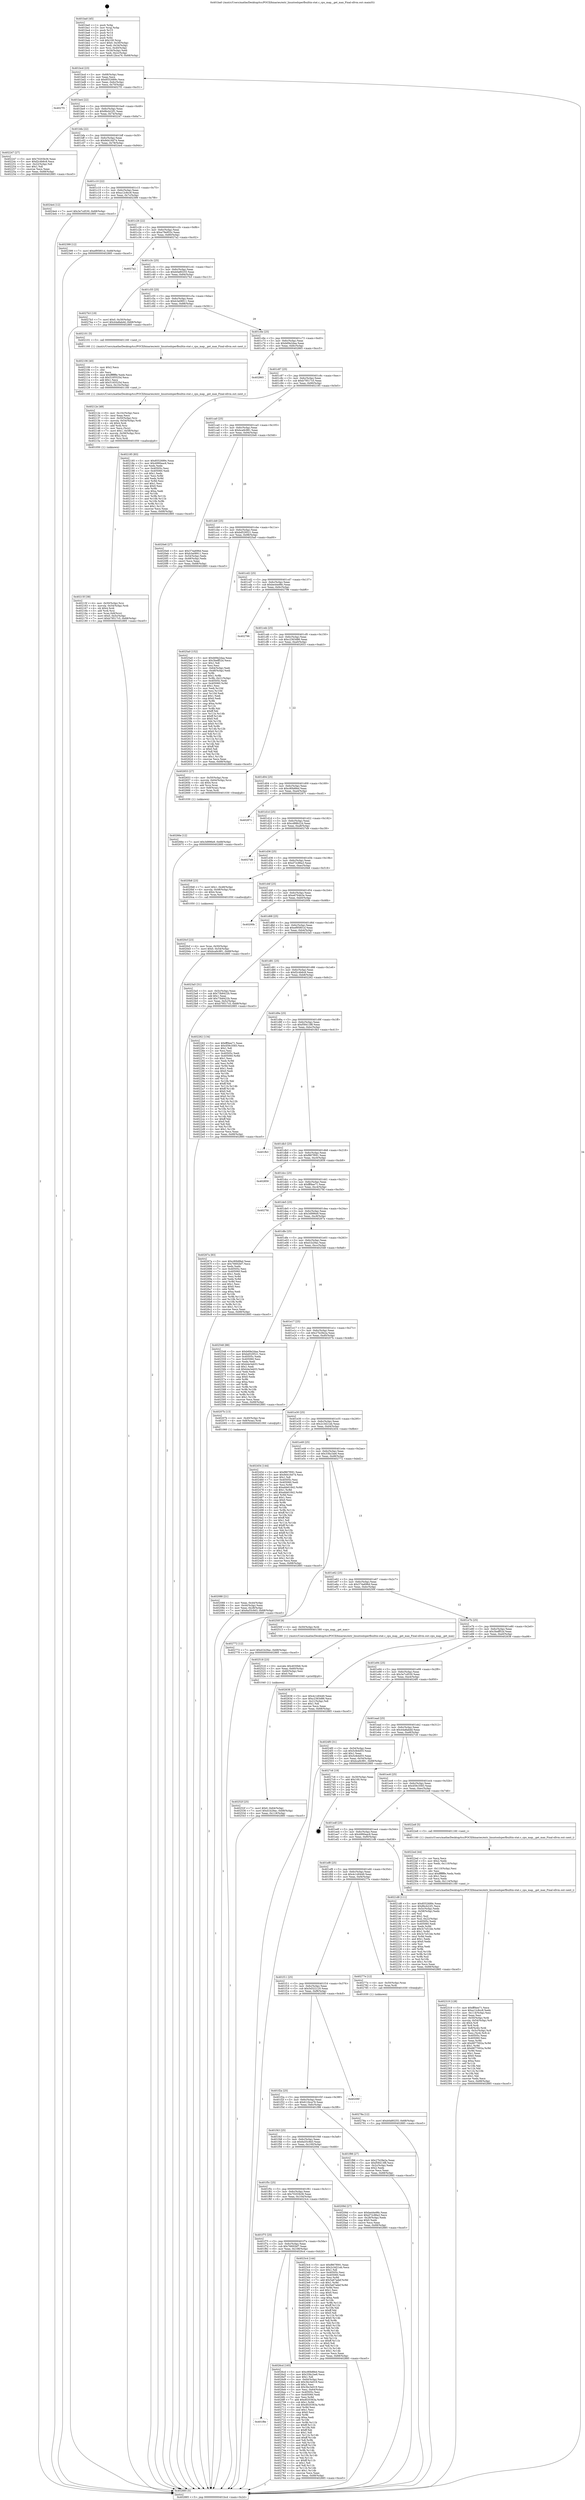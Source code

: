 digraph "0x401ba0" {
  label = "0x401ba0 (/mnt/c/Users/mathe/Desktop/tcc/POCII/binaries/extr_linuxtoolsperfbuiltin-stat.c_cpu_map__get_max_Final-ollvm.out::main(0))"
  labelloc = "t"
  node[shape=record]

  Entry [label="",width=0.3,height=0.3,shape=circle,fillcolor=black,style=filled]
  "0x401bcd" [label="{
     0x401bcd [23]\l
     | [instrs]\l
     &nbsp;&nbsp;0x401bcd \<+3\>: mov -0x68(%rbp),%eax\l
     &nbsp;&nbsp;0x401bd0 \<+2\>: mov %eax,%ecx\l
     &nbsp;&nbsp;0x401bd2 \<+6\>: sub $0x8552689c,%ecx\l
     &nbsp;&nbsp;0x401bd8 \<+3\>: mov %eax,-0x6c(%rbp)\l
     &nbsp;&nbsp;0x401bdb \<+3\>: mov %ecx,-0x70(%rbp)\l
     &nbsp;&nbsp;0x401bde \<+6\>: je 00000000004027f1 \<main+0xc51\>\l
  }"]
  "0x4027f1" [label="{
     0x4027f1\l
  }", style=dashed]
  "0x401be4" [label="{
     0x401be4 [22]\l
     | [instrs]\l
     &nbsp;&nbsp;0x401be4 \<+5\>: jmp 0000000000401be9 \<main+0x49\>\l
     &nbsp;&nbsp;0x401be9 \<+3\>: mov -0x6c(%rbp),%eax\l
     &nbsp;&nbsp;0x401bec \<+5\>: sub $0x8bcb22f1,%eax\l
     &nbsp;&nbsp;0x401bf1 \<+3\>: mov %eax,-0x74(%rbp)\l
     &nbsp;&nbsp;0x401bf4 \<+6\>: je 0000000000402247 \<main+0x6a7\>\l
  }"]
  Exit [label="",width=0.3,height=0.3,shape=circle,fillcolor=black,style=filled,peripheries=2]
  "0x402247" [label="{
     0x402247 [27]\l
     | [instrs]\l
     &nbsp;&nbsp;0x402247 \<+5\>: mov $0x70203b36,%eax\l
     &nbsp;&nbsp;0x40224c \<+5\>: mov $0xf2c4b6c8,%ecx\l
     &nbsp;&nbsp;0x402251 \<+3\>: mov -0x22(%rbp),%dl\l
     &nbsp;&nbsp;0x402254 \<+3\>: test $0x1,%dl\l
     &nbsp;&nbsp;0x402257 \<+3\>: cmovne %ecx,%eax\l
     &nbsp;&nbsp;0x40225a \<+3\>: mov %eax,-0x68(%rbp)\l
     &nbsp;&nbsp;0x40225d \<+5\>: jmp 0000000000402885 \<main+0xce5\>\l
  }"]
  "0x401bfa" [label="{
     0x401bfa [22]\l
     | [instrs]\l
     &nbsp;&nbsp;0x401bfa \<+5\>: jmp 0000000000401bff \<main+0x5f\>\l
     &nbsp;&nbsp;0x401bff \<+3\>: mov -0x6c(%rbp),%eax\l
     &nbsp;&nbsp;0x401c02 \<+5\>: sub $0x9d416d74,%eax\l
     &nbsp;&nbsp;0x401c07 \<+3\>: mov %eax,-0x78(%rbp)\l
     &nbsp;&nbsp;0x401c0a \<+6\>: je 00000000004024e4 \<main+0x944\>\l
  }"]
  "0x40278a" [label="{
     0x40278a [12]\l
     | [instrs]\l
     &nbsp;&nbsp;0x40278a \<+7\>: movl $0xb0a80255,-0x68(%rbp)\l
     &nbsp;&nbsp;0x402791 \<+5\>: jmp 0000000000402885 \<main+0xce5\>\l
  }"]
  "0x4024e4" [label="{
     0x4024e4 [12]\l
     | [instrs]\l
     &nbsp;&nbsp;0x4024e4 \<+7\>: movl $0x3e7cd530,-0x68(%rbp)\l
     &nbsp;&nbsp;0x4024eb \<+5\>: jmp 0000000000402885 \<main+0xce5\>\l
  }"]
  "0x401c10" [label="{
     0x401c10 [22]\l
     | [instrs]\l
     &nbsp;&nbsp;0x401c10 \<+5\>: jmp 0000000000401c15 \<main+0x75\>\l
     &nbsp;&nbsp;0x401c15 \<+3\>: mov -0x6c(%rbp),%eax\l
     &nbsp;&nbsp;0x401c18 \<+5\>: sub $0xa12c8cc8,%eax\l
     &nbsp;&nbsp;0x401c1d \<+3\>: mov %eax,-0x7c(%rbp)\l
     &nbsp;&nbsp;0x401c20 \<+6\>: je 0000000000402399 \<main+0x7f9\>\l
  }"]
  "0x401f8e" [label="{
     0x401f8e\l
  }", style=dashed]
  "0x402399" [label="{
     0x402399 [12]\l
     | [instrs]\l
     &nbsp;&nbsp;0x402399 \<+7\>: movl $0xef95801d,-0x68(%rbp)\l
     &nbsp;&nbsp;0x4023a0 \<+5\>: jmp 0000000000402885 \<main+0xce5\>\l
  }"]
  "0x401c26" [label="{
     0x401c26 [22]\l
     | [instrs]\l
     &nbsp;&nbsp;0x401c26 \<+5\>: jmp 0000000000401c2b \<main+0x8b\>\l
     &nbsp;&nbsp;0x401c2b \<+3\>: mov -0x6c(%rbp),%eax\l
     &nbsp;&nbsp;0x401c2e \<+5\>: sub $0xa79e953c,%eax\l
     &nbsp;&nbsp;0x401c33 \<+3\>: mov %eax,-0x80(%rbp)\l
     &nbsp;&nbsp;0x401c36 \<+6\>: je 00000000004027a2 \<main+0xc02\>\l
  }"]
  "0x4026cd" [label="{
     0x4026cd [165]\l
     | [instrs]\l
     &nbsp;&nbsp;0x4026cd \<+5\>: mov $0xc80b8fed,%eax\l
     &nbsp;&nbsp;0x4026d2 \<+5\>: mov $0x33fa1be6,%ecx\l
     &nbsp;&nbsp;0x4026d7 \<+2\>: mov $0x1,%dl\l
     &nbsp;&nbsp;0x4026d9 \<+3\>: mov -0x64(%rbp),%esi\l
     &nbsp;&nbsp;0x4026dc \<+6\>: add $0x3bc3e019,%esi\l
     &nbsp;&nbsp;0x4026e2 \<+3\>: add $0x1,%esi\l
     &nbsp;&nbsp;0x4026e5 \<+6\>: sub $0x3bc3e019,%esi\l
     &nbsp;&nbsp;0x4026eb \<+3\>: mov %esi,-0x64(%rbp)\l
     &nbsp;&nbsp;0x4026ee \<+7\>: mov 0x40505c,%esi\l
     &nbsp;&nbsp;0x4026f5 \<+7\>: mov 0x405060,%edi\l
     &nbsp;&nbsp;0x4026fc \<+3\>: mov %esi,%r8d\l
     &nbsp;&nbsp;0x4026ff \<+7\>: add $0xd020363a,%r8d\l
     &nbsp;&nbsp;0x402706 \<+4\>: sub $0x1,%r8d\l
     &nbsp;&nbsp;0x40270a \<+7\>: sub $0xd020363a,%r8d\l
     &nbsp;&nbsp;0x402711 \<+4\>: imul %r8d,%esi\l
     &nbsp;&nbsp;0x402715 \<+3\>: and $0x1,%esi\l
     &nbsp;&nbsp;0x402718 \<+3\>: cmp $0x0,%esi\l
     &nbsp;&nbsp;0x40271b \<+4\>: sete %r9b\l
     &nbsp;&nbsp;0x40271f \<+3\>: cmp $0xa,%edi\l
     &nbsp;&nbsp;0x402722 \<+4\>: setl %r10b\l
     &nbsp;&nbsp;0x402726 \<+3\>: mov %r9b,%r11b\l
     &nbsp;&nbsp;0x402729 \<+4\>: xor $0xff,%r11b\l
     &nbsp;&nbsp;0x40272d \<+3\>: mov %r10b,%bl\l
     &nbsp;&nbsp;0x402730 \<+3\>: xor $0xff,%bl\l
     &nbsp;&nbsp;0x402733 \<+3\>: xor $0x1,%dl\l
     &nbsp;&nbsp;0x402736 \<+3\>: mov %r11b,%r14b\l
     &nbsp;&nbsp;0x402739 \<+4\>: and $0xff,%r14b\l
     &nbsp;&nbsp;0x40273d \<+3\>: and %dl,%r9b\l
     &nbsp;&nbsp;0x402740 \<+3\>: mov %bl,%r15b\l
     &nbsp;&nbsp;0x402743 \<+4\>: and $0xff,%r15b\l
     &nbsp;&nbsp;0x402747 \<+3\>: and %dl,%r10b\l
     &nbsp;&nbsp;0x40274a \<+3\>: or %r9b,%r14b\l
     &nbsp;&nbsp;0x40274d \<+3\>: or %r10b,%r15b\l
     &nbsp;&nbsp;0x402750 \<+3\>: xor %r15b,%r14b\l
     &nbsp;&nbsp;0x402753 \<+3\>: or %bl,%r11b\l
     &nbsp;&nbsp;0x402756 \<+4\>: xor $0xff,%r11b\l
     &nbsp;&nbsp;0x40275a \<+3\>: or $0x1,%dl\l
     &nbsp;&nbsp;0x40275d \<+3\>: and %dl,%r11b\l
     &nbsp;&nbsp;0x402760 \<+3\>: or %r11b,%r14b\l
     &nbsp;&nbsp;0x402763 \<+4\>: test $0x1,%r14b\l
     &nbsp;&nbsp;0x402767 \<+3\>: cmovne %ecx,%eax\l
     &nbsp;&nbsp;0x40276a \<+3\>: mov %eax,-0x68(%rbp)\l
     &nbsp;&nbsp;0x40276d \<+5\>: jmp 0000000000402885 \<main+0xce5\>\l
  }"]
  "0x4027a2" [label="{
     0x4027a2\l
  }", style=dashed]
  "0x401c3c" [label="{
     0x401c3c [25]\l
     | [instrs]\l
     &nbsp;&nbsp;0x401c3c \<+5\>: jmp 0000000000401c41 \<main+0xa1\>\l
     &nbsp;&nbsp;0x401c41 \<+3\>: mov -0x6c(%rbp),%eax\l
     &nbsp;&nbsp;0x401c44 \<+5\>: sub $0xb0a80255,%eax\l
     &nbsp;&nbsp;0x401c49 \<+6\>: mov %eax,-0x84(%rbp)\l
     &nbsp;&nbsp;0x401c4f \<+6\>: je 00000000004027b3 \<main+0xc13\>\l
  }"]
  "0x40266e" [label="{
     0x40266e [12]\l
     | [instrs]\l
     &nbsp;&nbsp;0x40266e \<+7\>: movl $0x3d996e9,-0x68(%rbp)\l
     &nbsp;&nbsp;0x402675 \<+5\>: jmp 0000000000402885 \<main+0xce5\>\l
  }"]
  "0x4027b3" [label="{
     0x4027b3 [19]\l
     | [instrs]\l
     &nbsp;&nbsp;0x4027b3 \<+7\>: movl $0x0,-0x30(%rbp)\l
     &nbsp;&nbsp;0x4027ba \<+7\>: movl $0x44a8abdd,-0x68(%rbp)\l
     &nbsp;&nbsp;0x4027c1 \<+5\>: jmp 0000000000402885 \<main+0xce5\>\l
  }"]
  "0x401c55" [label="{
     0x401c55 [25]\l
     | [instrs]\l
     &nbsp;&nbsp;0x401c55 \<+5\>: jmp 0000000000401c5a \<main+0xba\>\l
     &nbsp;&nbsp;0x401c5a \<+3\>: mov -0x6c(%rbp),%eax\l
     &nbsp;&nbsp;0x401c5d \<+5\>: sub $0xb3a08911,%eax\l
     &nbsp;&nbsp;0x401c62 \<+6\>: mov %eax,-0x88(%rbp)\l
     &nbsp;&nbsp;0x401c68 \<+6\>: je 0000000000402101 \<main+0x561\>\l
  }"]
  "0x40252f" [label="{
     0x40252f [25]\l
     | [instrs]\l
     &nbsp;&nbsp;0x40252f \<+7\>: movl $0x0,-0x64(%rbp)\l
     &nbsp;&nbsp;0x402536 \<+7\>: movl $0xd1b29ac,-0x68(%rbp)\l
     &nbsp;&nbsp;0x40253d \<+6\>: mov %eax,-0x118(%rbp)\l
     &nbsp;&nbsp;0x402543 \<+5\>: jmp 0000000000402885 \<main+0xce5\>\l
  }"]
  "0x402101" [label="{
     0x402101 [5]\l
     | [instrs]\l
     &nbsp;&nbsp;0x402101 \<+5\>: call 0000000000401160 \<next_i\>\l
     | [calls]\l
     &nbsp;&nbsp;0x401160 \{1\} (/mnt/c/Users/mathe/Desktop/tcc/POCII/binaries/extr_linuxtoolsperfbuiltin-stat.c_cpu_map__get_max_Final-ollvm.out::next_i)\l
  }"]
  "0x401c6e" [label="{
     0x401c6e [25]\l
     | [instrs]\l
     &nbsp;&nbsp;0x401c6e \<+5\>: jmp 0000000000401c73 \<main+0xd3\>\l
     &nbsp;&nbsp;0x401c73 \<+3\>: mov -0x6c(%rbp),%eax\l
     &nbsp;&nbsp;0x401c76 \<+5\>: sub $0xb69e2daa,%eax\l
     &nbsp;&nbsp;0x401c7b \<+6\>: mov %eax,-0x8c(%rbp)\l
     &nbsp;&nbsp;0x401c81 \<+6\>: je 0000000000402865 \<main+0xcc5\>\l
  }"]
  "0x402518" [label="{
     0x402518 [23]\l
     | [instrs]\l
     &nbsp;&nbsp;0x402518 \<+10\>: movabs $0x4030b6,%rdi\l
     &nbsp;&nbsp;0x402522 \<+3\>: mov %eax,-0x60(%rbp)\l
     &nbsp;&nbsp;0x402525 \<+3\>: mov -0x60(%rbp),%esi\l
     &nbsp;&nbsp;0x402528 \<+2\>: mov $0x0,%al\l
     &nbsp;&nbsp;0x40252a \<+5\>: call 0000000000401040 \<printf@plt\>\l
     | [calls]\l
     &nbsp;&nbsp;0x401040 \{1\} (unknown)\l
  }"]
  "0x402865" [label="{
     0x402865\l
  }", style=dashed]
  "0x401c87" [label="{
     0x401c87 [25]\l
     | [instrs]\l
     &nbsp;&nbsp;0x401c87 \<+5\>: jmp 0000000000401c8c \<main+0xec\>\l
     &nbsp;&nbsp;0x401c8c \<+3\>: mov -0x6c(%rbp),%eax\l
     &nbsp;&nbsp;0x401c8f \<+5\>: sub $0xb79517c5,%eax\l
     &nbsp;&nbsp;0x401c94 \<+6\>: mov %eax,-0x90(%rbp)\l
     &nbsp;&nbsp;0x401c9a \<+6\>: je 0000000000402185 \<main+0x5e5\>\l
  }"]
  "0x401f75" [label="{
     0x401f75 [25]\l
     | [instrs]\l
     &nbsp;&nbsp;0x401f75 \<+5\>: jmp 0000000000401f7a \<main+0x3da\>\l
     &nbsp;&nbsp;0x401f7a \<+3\>: mov -0x6c(%rbp),%eax\l
     &nbsp;&nbsp;0x401f7d \<+5\>: sub $0x76692bf7,%eax\l
     &nbsp;&nbsp;0x401f82 \<+6\>: mov %eax,-0x108(%rbp)\l
     &nbsp;&nbsp;0x401f88 \<+6\>: je 00000000004026cd \<main+0xb2d\>\l
  }"]
  "0x402185" [label="{
     0x402185 [83]\l
     | [instrs]\l
     &nbsp;&nbsp;0x402185 \<+5\>: mov $0x8552689c,%eax\l
     &nbsp;&nbsp;0x40218a \<+5\>: mov $0x4990eac6,%ecx\l
     &nbsp;&nbsp;0x40218f \<+2\>: xor %edx,%edx\l
     &nbsp;&nbsp;0x402191 \<+7\>: mov 0x40505c,%esi\l
     &nbsp;&nbsp;0x402198 \<+7\>: mov 0x405060,%edi\l
     &nbsp;&nbsp;0x40219f \<+3\>: sub $0x1,%edx\l
     &nbsp;&nbsp;0x4021a2 \<+3\>: mov %esi,%r8d\l
     &nbsp;&nbsp;0x4021a5 \<+3\>: add %edx,%r8d\l
     &nbsp;&nbsp;0x4021a8 \<+4\>: imul %r8d,%esi\l
     &nbsp;&nbsp;0x4021ac \<+3\>: and $0x1,%esi\l
     &nbsp;&nbsp;0x4021af \<+3\>: cmp $0x0,%esi\l
     &nbsp;&nbsp;0x4021b2 \<+4\>: sete %r9b\l
     &nbsp;&nbsp;0x4021b6 \<+3\>: cmp $0xa,%edi\l
     &nbsp;&nbsp;0x4021b9 \<+4\>: setl %r10b\l
     &nbsp;&nbsp;0x4021bd \<+3\>: mov %r9b,%r11b\l
     &nbsp;&nbsp;0x4021c0 \<+3\>: and %r10b,%r11b\l
     &nbsp;&nbsp;0x4021c3 \<+3\>: xor %r10b,%r9b\l
     &nbsp;&nbsp;0x4021c6 \<+3\>: or %r9b,%r11b\l
     &nbsp;&nbsp;0x4021c9 \<+4\>: test $0x1,%r11b\l
     &nbsp;&nbsp;0x4021cd \<+3\>: cmovne %ecx,%eax\l
     &nbsp;&nbsp;0x4021d0 \<+3\>: mov %eax,-0x68(%rbp)\l
     &nbsp;&nbsp;0x4021d3 \<+5\>: jmp 0000000000402885 \<main+0xce5\>\l
  }"]
  "0x401ca0" [label="{
     0x401ca0 [25]\l
     | [instrs]\l
     &nbsp;&nbsp;0x401ca0 \<+5\>: jmp 0000000000401ca5 \<main+0x105\>\l
     &nbsp;&nbsp;0x401ca5 \<+3\>: mov -0x6c(%rbp),%eax\l
     &nbsp;&nbsp;0x401ca8 \<+5\>: sub $0xbca9c981,%eax\l
     &nbsp;&nbsp;0x401cad \<+6\>: mov %eax,-0x94(%rbp)\l
     &nbsp;&nbsp;0x401cb3 \<+6\>: je 00000000004020e6 \<main+0x546\>\l
  }"]
  "0x4023c4" [label="{
     0x4023c4 [144]\l
     | [instrs]\l
     &nbsp;&nbsp;0x4023c4 \<+5\>: mov $0xf867f091,%eax\l
     &nbsp;&nbsp;0x4023c9 \<+5\>: mov $0x2c3d21eb,%ecx\l
     &nbsp;&nbsp;0x4023ce \<+2\>: mov $0x1,%dl\l
     &nbsp;&nbsp;0x4023d0 \<+7\>: mov 0x40505c,%esi\l
     &nbsp;&nbsp;0x4023d7 \<+7\>: mov 0x405060,%edi\l
     &nbsp;&nbsp;0x4023de \<+3\>: mov %esi,%r8d\l
     &nbsp;&nbsp;0x4023e1 \<+7\>: add $0x5a67adef,%r8d\l
     &nbsp;&nbsp;0x4023e8 \<+4\>: sub $0x1,%r8d\l
     &nbsp;&nbsp;0x4023ec \<+7\>: sub $0x5a67adef,%r8d\l
     &nbsp;&nbsp;0x4023f3 \<+4\>: imul %r8d,%esi\l
     &nbsp;&nbsp;0x4023f7 \<+3\>: and $0x1,%esi\l
     &nbsp;&nbsp;0x4023fa \<+3\>: cmp $0x0,%esi\l
     &nbsp;&nbsp;0x4023fd \<+4\>: sete %r9b\l
     &nbsp;&nbsp;0x402401 \<+3\>: cmp $0xa,%edi\l
     &nbsp;&nbsp;0x402404 \<+4\>: setl %r10b\l
     &nbsp;&nbsp;0x402408 \<+3\>: mov %r9b,%r11b\l
     &nbsp;&nbsp;0x40240b \<+4\>: xor $0xff,%r11b\l
     &nbsp;&nbsp;0x40240f \<+3\>: mov %r10b,%bl\l
     &nbsp;&nbsp;0x402412 \<+3\>: xor $0xff,%bl\l
     &nbsp;&nbsp;0x402415 \<+3\>: xor $0x0,%dl\l
     &nbsp;&nbsp;0x402418 \<+3\>: mov %r11b,%r14b\l
     &nbsp;&nbsp;0x40241b \<+4\>: and $0x0,%r14b\l
     &nbsp;&nbsp;0x40241f \<+3\>: and %dl,%r9b\l
     &nbsp;&nbsp;0x402422 \<+3\>: mov %bl,%r15b\l
     &nbsp;&nbsp;0x402425 \<+4\>: and $0x0,%r15b\l
     &nbsp;&nbsp;0x402429 \<+3\>: and %dl,%r10b\l
     &nbsp;&nbsp;0x40242c \<+3\>: or %r9b,%r14b\l
     &nbsp;&nbsp;0x40242f \<+3\>: or %r10b,%r15b\l
     &nbsp;&nbsp;0x402432 \<+3\>: xor %r15b,%r14b\l
     &nbsp;&nbsp;0x402435 \<+3\>: or %bl,%r11b\l
     &nbsp;&nbsp;0x402438 \<+4\>: xor $0xff,%r11b\l
     &nbsp;&nbsp;0x40243c \<+3\>: or $0x0,%dl\l
     &nbsp;&nbsp;0x40243f \<+3\>: and %dl,%r11b\l
     &nbsp;&nbsp;0x402442 \<+3\>: or %r11b,%r14b\l
     &nbsp;&nbsp;0x402445 \<+4\>: test $0x1,%r14b\l
     &nbsp;&nbsp;0x402449 \<+3\>: cmovne %ecx,%eax\l
     &nbsp;&nbsp;0x40244c \<+3\>: mov %eax,-0x68(%rbp)\l
     &nbsp;&nbsp;0x40244f \<+5\>: jmp 0000000000402885 \<main+0xce5\>\l
  }"]
  "0x4020e6" [label="{
     0x4020e6 [27]\l
     | [instrs]\l
     &nbsp;&nbsp;0x4020e6 \<+5\>: mov $0x374a696d,%eax\l
     &nbsp;&nbsp;0x4020eb \<+5\>: mov $0xb3a08911,%ecx\l
     &nbsp;&nbsp;0x4020f0 \<+3\>: mov -0x54(%rbp),%edx\l
     &nbsp;&nbsp;0x4020f3 \<+3\>: cmp -0x48(%rbp),%edx\l
     &nbsp;&nbsp;0x4020f6 \<+3\>: cmovl %ecx,%eax\l
     &nbsp;&nbsp;0x4020f9 \<+3\>: mov %eax,-0x68(%rbp)\l
     &nbsp;&nbsp;0x4020fc \<+5\>: jmp 0000000000402885 \<main+0xce5\>\l
  }"]
  "0x401cb9" [label="{
     0x401cb9 [25]\l
     | [instrs]\l
     &nbsp;&nbsp;0x401cb9 \<+5\>: jmp 0000000000401cbe \<main+0x11e\>\l
     &nbsp;&nbsp;0x401cbe \<+3\>: mov -0x6c(%rbp),%eax\l
     &nbsp;&nbsp;0x401cc1 \<+5\>: sub $0xbd529521,%eax\l
     &nbsp;&nbsp;0x401cc6 \<+6\>: mov %eax,-0x98(%rbp)\l
     &nbsp;&nbsp;0x401ccc \<+6\>: je 00000000004025a0 \<main+0xa00\>\l
  }"]
  "0x402319" [label="{
     0x402319 [128]\l
     | [instrs]\l
     &nbsp;&nbsp;0x402319 \<+5\>: mov $0xfff4ee71,%ecx\l
     &nbsp;&nbsp;0x40231e \<+5\>: mov $0xa12c8cc8,%edx\l
     &nbsp;&nbsp;0x402323 \<+6\>: mov -0x114(%rbp),%esi\l
     &nbsp;&nbsp;0x402329 \<+3\>: imul %eax,%esi\l
     &nbsp;&nbsp;0x40232c \<+4\>: mov -0x50(%rbp),%rdi\l
     &nbsp;&nbsp;0x402330 \<+4\>: movslq -0x54(%rbp),%r8\l
     &nbsp;&nbsp;0x402334 \<+4\>: shl $0x4,%r8\l
     &nbsp;&nbsp;0x402338 \<+3\>: add %r8,%rdi\l
     &nbsp;&nbsp;0x40233b \<+4\>: mov 0x8(%rdi),%rdi\l
     &nbsp;&nbsp;0x40233f \<+4\>: movslq -0x5c(%rbp),%r8\l
     &nbsp;&nbsp;0x402343 \<+4\>: mov %esi,(%rdi,%r8,4)\l
     &nbsp;&nbsp;0x402347 \<+7\>: mov 0x40505c,%eax\l
     &nbsp;&nbsp;0x40234e \<+7\>: mov 0x405060,%esi\l
     &nbsp;&nbsp;0x402355 \<+3\>: mov %eax,%r9d\l
     &nbsp;&nbsp;0x402358 \<+7\>: add $0x6877002a,%r9d\l
     &nbsp;&nbsp;0x40235f \<+4\>: sub $0x1,%r9d\l
     &nbsp;&nbsp;0x402363 \<+7\>: sub $0x6877002a,%r9d\l
     &nbsp;&nbsp;0x40236a \<+4\>: imul %r9d,%eax\l
     &nbsp;&nbsp;0x40236e \<+3\>: and $0x1,%eax\l
     &nbsp;&nbsp;0x402371 \<+3\>: cmp $0x0,%eax\l
     &nbsp;&nbsp;0x402374 \<+4\>: sete %r10b\l
     &nbsp;&nbsp;0x402378 \<+3\>: cmp $0xa,%esi\l
     &nbsp;&nbsp;0x40237b \<+4\>: setl %r11b\l
     &nbsp;&nbsp;0x40237f \<+3\>: mov %r10b,%bl\l
     &nbsp;&nbsp;0x402382 \<+3\>: and %r11b,%bl\l
     &nbsp;&nbsp;0x402385 \<+3\>: xor %r11b,%r10b\l
     &nbsp;&nbsp;0x402388 \<+3\>: or %r10b,%bl\l
     &nbsp;&nbsp;0x40238b \<+3\>: test $0x1,%bl\l
     &nbsp;&nbsp;0x40238e \<+3\>: cmovne %edx,%ecx\l
     &nbsp;&nbsp;0x402391 \<+3\>: mov %ecx,-0x68(%rbp)\l
     &nbsp;&nbsp;0x402394 \<+5\>: jmp 0000000000402885 \<main+0xce5\>\l
  }"]
  "0x4025a0" [label="{
     0x4025a0 [152]\l
     | [instrs]\l
     &nbsp;&nbsp;0x4025a0 \<+5\>: mov $0xb69e2daa,%eax\l
     &nbsp;&nbsp;0x4025a5 \<+5\>: mov $0x3beff52d,%ecx\l
     &nbsp;&nbsp;0x4025aa \<+2\>: mov $0x1,%dl\l
     &nbsp;&nbsp;0x4025ac \<+2\>: xor %esi,%esi\l
     &nbsp;&nbsp;0x4025ae \<+3\>: mov -0x64(%rbp),%edi\l
     &nbsp;&nbsp;0x4025b1 \<+3\>: cmp -0x48(%rbp),%edi\l
     &nbsp;&nbsp;0x4025b4 \<+4\>: setl %r8b\l
     &nbsp;&nbsp;0x4025b8 \<+4\>: and $0x1,%r8b\l
     &nbsp;&nbsp;0x4025bc \<+4\>: mov %r8b,-0x21(%rbp)\l
     &nbsp;&nbsp;0x4025c0 \<+7\>: mov 0x40505c,%edi\l
     &nbsp;&nbsp;0x4025c7 \<+8\>: mov 0x405060,%r9d\l
     &nbsp;&nbsp;0x4025cf \<+3\>: sub $0x1,%esi\l
     &nbsp;&nbsp;0x4025d2 \<+3\>: mov %edi,%r10d\l
     &nbsp;&nbsp;0x4025d5 \<+3\>: add %esi,%r10d\l
     &nbsp;&nbsp;0x4025d8 \<+4\>: imul %r10d,%edi\l
     &nbsp;&nbsp;0x4025dc \<+3\>: and $0x1,%edi\l
     &nbsp;&nbsp;0x4025df \<+3\>: cmp $0x0,%edi\l
     &nbsp;&nbsp;0x4025e2 \<+4\>: sete %r8b\l
     &nbsp;&nbsp;0x4025e6 \<+4\>: cmp $0xa,%r9d\l
     &nbsp;&nbsp;0x4025ea \<+4\>: setl %r11b\l
     &nbsp;&nbsp;0x4025ee \<+3\>: mov %r8b,%bl\l
     &nbsp;&nbsp;0x4025f1 \<+3\>: xor $0xff,%bl\l
     &nbsp;&nbsp;0x4025f4 \<+3\>: mov %r11b,%r14b\l
     &nbsp;&nbsp;0x4025f7 \<+4\>: xor $0xff,%r14b\l
     &nbsp;&nbsp;0x4025fb \<+3\>: xor $0x0,%dl\l
     &nbsp;&nbsp;0x4025fe \<+3\>: mov %bl,%r15b\l
     &nbsp;&nbsp;0x402601 \<+4\>: and $0x0,%r15b\l
     &nbsp;&nbsp;0x402605 \<+3\>: and %dl,%r8b\l
     &nbsp;&nbsp;0x402608 \<+3\>: mov %r14b,%r12b\l
     &nbsp;&nbsp;0x40260b \<+4\>: and $0x0,%r12b\l
     &nbsp;&nbsp;0x40260f \<+3\>: and %dl,%r11b\l
     &nbsp;&nbsp;0x402612 \<+3\>: or %r8b,%r15b\l
     &nbsp;&nbsp;0x402615 \<+3\>: or %r11b,%r12b\l
     &nbsp;&nbsp;0x402618 \<+3\>: xor %r12b,%r15b\l
     &nbsp;&nbsp;0x40261b \<+3\>: or %r14b,%bl\l
     &nbsp;&nbsp;0x40261e \<+3\>: xor $0xff,%bl\l
     &nbsp;&nbsp;0x402621 \<+3\>: or $0x0,%dl\l
     &nbsp;&nbsp;0x402624 \<+2\>: and %dl,%bl\l
     &nbsp;&nbsp;0x402626 \<+3\>: or %bl,%r15b\l
     &nbsp;&nbsp;0x402629 \<+4\>: test $0x1,%r15b\l
     &nbsp;&nbsp;0x40262d \<+3\>: cmovne %ecx,%eax\l
     &nbsp;&nbsp;0x402630 \<+3\>: mov %eax,-0x68(%rbp)\l
     &nbsp;&nbsp;0x402633 \<+5\>: jmp 0000000000402885 \<main+0xce5\>\l
  }"]
  "0x401cd2" [label="{
     0x401cd2 [25]\l
     | [instrs]\l
     &nbsp;&nbsp;0x401cd2 \<+5\>: jmp 0000000000401cd7 \<main+0x137\>\l
     &nbsp;&nbsp;0x401cd7 \<+3\>: mov -0x6c(%rbp),%eax\l
     &nbsp;&nbsp;0x401cda \<+5\>: sub $0xbe44e98c,%eax\l
     &nbsp;&nbsp;0x401cdf \<+6\>: mov %eax,-0x9c(%rbp)\l
     &nbsp;&nbsp;0x401ce5 \<+6\>: je 0000000000402796 \<main+0xbf6\>\l
  }"]
  "0x4022ed" [label="{
     0x4022ed [44]\l
     | [instrs]\l
     &nbsp;&nbsp;0x4022ed \<+2\>: xor %ecx,%ecx\l
     &nbsp;&nbsp;0x4022ef \<+5\>: mov $0x2,%edx\l
     &nbsp;&nbsp;0x4022f4 \<+6\>: mov %edx,-0x110(%rbp)\l
     &nbsp;&nbsp;0x4022fa \<+1\>: cltd\l
     &nbsp;&nbsp;0x4022fb \<+6\>: mov -0x110(%rbp),%esi\l
     &nbsp;&nbsp;0x402301 \<+2\>: idiv %esi\l
     &nbsp;&nbsp;0x402303 \<+6\>: imul $0xfffffffe,%edx,%edx\l
     &nbsp;&nbsp;0x402309 \<+3\>: sub $0x1,%ecx\l
     &nbsp;&nbsp;0x40230c \<+2\>: sub %ecx,%edx\l
     &nbsp;&nbsp;0x40230e \<+6\>: mov %edx,-0x114(%rbp)\l
     &nbsp;&nbsp;0x402314 \<+5\>: call 0000000000401160 \<next_i\>\l
     | [calls]\l
     &nbsp;&nbsp;0x401160 \{1\} (/mnt/c/Users/mathe/Desktop/tcc/POCII/binaries/extr_linuxtoolsperfbuiltin-stat.c_cpu_map__get_max_Final-ollvm.out::next_i)\l
  }"]
  "0x402796" [label="{
     0x402796\l
  }", style=dashed]
  "0x401ceb" [label="{
     0x401ceb [25]\l
     | [instrs]\l
     &nbsp;&nbsp;0x401ceb \<+5\>: jmp 0000000000401cf0 \<main+0x150\>\l
     &nbsp;&nbsp;0x401cf0 \<+3\>: mov -0x6c(%rbp),%eax\l
     &nbsp;&nbsp;0x401cf3 \<+5\>: sub $0xc2363d86,%eax\l
     &nbsp;&nbsp;0x401cf8 \<+6\>: mov %eax,-0xa0(%rbp)\l
     &nbsp;&nbsp;0x401cfe \<+6\>: je 0000000000402653 \<main+0xab3\>\l
  }"]
  "0x40215f" [label="{
     0x40215f [38]\l
     | [instrs]\l
     &nbsp;&nbsp;0x40215f \<+4\>: mov -0x50(%rbp),%rsi\l
     &nbsp;&nbsp;0x402163 \<+4\>: movslq -0x54(%rbp),%rdi\l
     &nbsp;&nbsp;0x402167 \<+4\>: shl $0x4,%rdi\l
     &nbsp;&nbsp;0x40216b \<+3\>: add %rdi,%rsi\l
     &nbsp;&nbsp;0x40216e \<+4\>: mov %rax,0x8(%rsi)\l
     &nbsp;&nbsp;0x402172 \<+7\>: movl $0x0,-0x5c(%rbp)\l
     &nbsp;&nbsp;0x402179 \<+7\>: movl $0xb79517c5,-0x68(%rbp)\l
     &nbsp;&nbsp;0x402180 \<+5\>: jmp 0000000000402885 \<main+0xce5\>\l
  }"]
  "0x402653" [label="{
     0x402653 [27]\l
     | [instrs]\l
     &nbsp;&nbsp;0x402653 \<+4\>: mov -0x50(%rbp),%rax\l
     &nbsp;&nbsp;0x402657 \<+4\>: movslq -0x64(%rbp),%rcx\l
     &nbsp;&nbsp;0x40265b \<+4\>: shl $0x4,%rcx\l
     &nbsp;&nbsp;0x40265f \<+3\>: add %rcx,%rax\l
     &nbsp;&nbsp;0x402662 \<+4\>: mov 0x8(%rax),%rax\l
     &nbsp;&nbsp;0x402666 \<+3\>: mov %rax,%rdi\l
     &nbsp;&nbsp;0x402669 \<+5\>: call 0000000000401030 \<free@plt\>\l
     | [calls]\l
     &nbsp;&nbsp;0x401030 \{1\} (unknown)\l
  }"]
  "0x401d04" [label="{
     0x401d04 [25]\l
     | [instrs]\l
     &nbsp;&nbsp;0x401d04 \<+5\>: jmp 0000000000401d09 \<main+0x169\>\l
     &nbsp;&nbsp;0x401d09 \<+3\>: mov -0x6c(%rbp),%eax\l
     &nbsp;&nbsp;0x401d0c \<+5\>: sub $0xc80b8fed,%eax\l
     &nbsp;&nbsp;0x401d11 \<+6\>: mov %eax,-0xa4(%rbp)\l
     &nbsp;&nbsp;0x401d17 \<+6\>: je 0000000000402871 \<main+0xcd1\>\l
  }"]
  "0x40212e" [label="{
     0x40212e [49]\l
     | [instrs]\l
     &nbsp;&nbsp;0x40212e \<+6\>: mov -0x10c(%rbp),%ecx\l
     &nbsp;&nbsp;0x402134 \<+3\>: imul %eax,%ecx\l
     &nbsp;&nbsp;0x402137 \<+4\>: mov -0x50(%rbp),%rsi\l
     &nbsp;&nbsp;0x40213b \<+4\>: movslq -0x54(%rbp),%rdi\l
     &nbsp;&nbsp;0x40213f \<+4\>: shl $0x4,%rdi\l
     &nbsp;&nbsp;0x402143 \<+3\>: add %rdi,%rsi\l
     &nbsp;&nbsp;0x402146 \<+2\>: mov %ecx,(%rsi)\l
     &nbsp;&nbsp;0x402148 \<+7\>: movl $0x1,-0x58(%rbp)\l
     &nbsp;&nbsp;0x40214f \<+4\>: movslq -0x58(%rbp),%rsi\l
     &nbsp;&nbsp;0x402153 \<+4\>: shl $0x2,%rsi\l
     &nbsp;&nbsp;0x402157 \<+3\>: mov %rsi,%rdi\l
     &nbsp;&nbsp;0x40215a \<+5\>: call 0000000000401050 \<malloc@plt\>\l
     | [calls]\l
     &nbsp;&nbsp;0x401050 \{1\} (unknown)\l
  }"]
  "0x402871" [label="{
     0x402871\l
  }", style=dashed]
  "0x401d1d" [label="{
     0x401d1d [25]\l
     | [instrs]\l
     &nbsp;&nbsp;0x401d1d \<+5\>: jmp 0000000000401d22 \<main+0x182\>\l
     &nbsp;&nbsp;0x401d22 \<+3\>: mov -0x6c(%rbp),%eax\l
     &nbsp;&nbsp;0x401d25 \<+5\>: sub $0xcd88b224,%eax\l
     &nbsp;&nbsp;0x401d2a \<+6\>: mov %eax,-0xa8(%rbp)\l
     &nbsp;&nbsp;0x401d30 \<+6\>: je 00000000004027d9 \<main+0xc39\>\l
  }"]
  "0x402106" [label="{
     0x402106 [40]\l
     | [instrs]\l
     &nbsp;&nbsp;0x402106 \<+5\>: mov $0x2,%ecx\l
     &nbsp;&nbsp;0x40210b \<+1\>: cltd\l
     &nbsp;&nbsp;0x40210c \<+2\>: idiv %ecx\l
     &nbsp;&nbsp;0x40210e \<+6\>: imul $0xfffffffe,%edx,%ecx\l
     &nbsp;&nbsp;0x402114 \<+6\>: sub $0x5165525d,%ecx\l
     &nbsp;&nbsp;0x40211a \<+3\>: add $0x1,%ecx\l
     &nbsp;&nbsp;0x40211d \<+6\>: add $0x5165525d,%ecx\l
     &nbsp;&nbsp;0x402123 \<+6\>: mov %ecx,-0x10c(%rbp)\l
     &nbsp;&nbsp;0x402129 \<+5\>: call 0000000000401160 \<next_i\>\l
     | [calls]\l
     &nbsp;&nbsp;0x401160 \{1\} (/mnt/c/Users/mathe/Desktop/tcc/POCII/binaries/extr_linuxtoolsperfbuiltin-stat.c_cpu_map__get_max_Final-ollvm.out::next_i)\l
  }"]
  "0x4027d9" [label="{
     0x4027d9\l
  }", style=dashed]
  "0x401d36" [label="{
     0x401d36 [25]\l
     | [instrs]\l
     &nbsp;&nbsp;0x401d36 \<+5\>: jmp 0000000000401d3b \<main+0x19b\>\l
     &nbsp;&nbsp;0x401d3b \<+3\>: mov -0x6c(%rbp),%eax\l
     &nbsp;&nbsp;0x401d3e \<+5\>: sub $0xd72c86a3,%eax\l
     &nbsp;&nbsp;0x401d43 \<+6\>: mov %eax,-0xac(%rbp)\l
     &nbsp;&nbsp;0x401d49 \<+6\>: je 00000000004020b8 \<main+0x518\>\l
  }"]
  "0x4020cf" [label="{
     0x4020cf [23]\l
     | [instrs]\l
     &nbsp;&nbsp;0x4020cf \<+4\>: mov %rax,-0x50(%rbp)\l
     &nbsp;&nbsp;0x4020d3 \<+7\>: movl $0x0,-0x54(%rbp)\l
     &nbsp;&nbsp;0x4020da \<+7\>: movl $0xbca9c981,-0x68(%rbp)\l
     &nbsp;&nbsp;0x4020e1 \<+5\>: jmp 0000000000402885 \<main+0xce5\>\l
  }"]
  "0x4020b8" [label="{
     0x4020b8 [23]\l
     | [instrs]\l
     &nbsp;&nbsp;0x4020b8 \<+7\>: movl $0x1,-0x48(%rbp)\l
     &nbsp;&nbsp;0x4020bf \<+4\>: movslq -0x48(%rbp),%rax\l
     &nbsp;&nbsp;0x4020c3 \<+4\>: shl $0x4,%rax\l
     &nbsp;&nbsp;0x4020c7 \<+3\>: mov %rax,%rdi\l
     &nbsp;&nbsp;0x4020ca \<+5\>: call 0000000000401050 \<malloc@plt\>\l
     | [calls]\l
     &nbsp;&nbsp;0x401050 \{1\} (unknown)\l
  }"]
  "0x401d4f" [label="{
     0x401d4f [25]\l
     | [instrs]\l
     &nbsp;&nbsp;0x401d4f \<+5\>: jmp 0000000000401d54 \<main+0x1b4\>\l
     &nbsp;&nbsp;0x401d54 \<+3\>: mov -0x6c(%rbp),%eax\l
     &nbsp;&nbsp;0x401d57 \<+5\>: sub $0xe6764b3e,%eax\l
     &nbsp;&nbsp;0x401d5c \<+6\>: mov %eax,-0xb0(%rbp)\l
     &nbsp;&nbsp;0x401d62 \<+6\>: je 000000000040200b \<main+0x46b\>\l
  }"]
  "0x401f5c" [label="{
     0x401f5c [25]\l
     | [instrs]\l
     &nbsp;&nbsp;0x401f5c \<+5\>: jmp 0000000000401f61 \<main+0x3c1\>\l
     &nbsp;&nbsp;0x401f61 \<+3\>: mov -0x6c(%rbp),%eax\l
     &nbsp;&nbsp;0x401f64 \<+5\>: sub $0x70203b36,%eax\l
     &nbsp;&nbsp;0x401f69 \<+6\>: mov %eax,-0x104(%rbp)\l
     &nbsp;&nbsp;0x401f6f \<+6\>: je 00000000004023c4 \<main+0x824\>\l
  }"]
  "0x40200b" [label="{
     0x40200b\l
  }", style=dashed]
  "0x401d68" [label="{
     0x401d68 [25]\l
     | [instrs]\l
     &nbsp;&nbsp;0x401d68 \<+5\>: jmp 0000000000401d6d \<main+0x1cd\>\l
     &nbsp;&nbsp;0x401d6d \<+3\>: mov -0x6c(%rbp),%eax\l
     &nbsp;&nbsp;0x401d70 \<+5\>: sub $0xef95801d,%eax\l
     &nbsp;&nbsp;0x401d75 \<+6\>: mov %eax,-0xb4(%rbp)\l
     &nbsp;&nbsp;0x401d7b \<+6\>: je 00000000004023a5 \<main+0x805\>\l
  }"]
  "0x40209d" [label="{
     0x40209d [27]\l
     | [instrs]\l
     &nbsp;&nbsp;0x40209d \<+5\>: mov $0xbe44e98c,%eax\l
     &nbsp;&nbsp;0x4020a2 \<+5\>: mov $0xd72c86a3,%ecx\l
     &nbsp;&nbsp;0x4020a7 \<+3\>: mov -0x28(%rbp),%edx\l
     &nbsp;&nbsp;0x4020aa \<+3\>: cmp $0x0,%edx\l
     &nbsp;&nbsp;0x4020ad \<+3\>: cmove %ecx,%eax\l
     &nbsp;&nbsp;0x4020b0 \<+3\>: mov %eax,-0x68(%rbp)\l
     &nbsp;&nbsp;0x4020b3 \<+5\>: jmp 0000000000402885 \<main+0xce5\>\l
  }"]
  "0x4023a5" [label="{
     0x4023a5 [31]\l
     | [instrs]\l
     &nbsp;&nbsp;0x4023a5 \<+3\>: mov -0x5c(%rbp),%eax\l
     &nbsp;&nbsp;0x4023a8 \<+5\>: sub $0x73b8422b,%eax\l
     &nbsp;&nbsp;0x4023ad \<+3\>: add $0x1,%eax\l
     &nbsp;&nbsp;0x4023b0 \<+5\>: add $0x73b8422b,%eax\l
     &nbsp;&nbsp;0x4023b5 \<+3\>: mov %eax,-0x5c(%rbp)\l
     &nbsp;&nbsp;0x4023b8 \<+7\>: movl $0xb79517c5,-0x68(%rbp)\l
     &nbsp;&nbsp;0x4023bf \<+5\>: jmp 0000000000402885 \<main+0xce5\>\l
  }"]
  "0x401d81" [label="{
     0x401d81 [25]\l
     | [instrs]\l
     &nbsp;&nbsp;0x401d81 \<+5\>: jmp 0000000000401d86 \<main+0x1e6\>\l
     &nbsp;&nbsp;0x401d86 \<+3\>: mov -0x6c(%rbp),%eax\l
     &nbsp;&nbsp;0x401d89 \<+5\>: sub $0xf2c4b6c8,%eax\l
     &nbsp;&nbsp;0x401d8e \<+6\>: mov %eax,-0xb8(%rbp)\l
     &nbsp;&nbsp;0x401d94 \<+6\>: je 0000000000402262 \<main+0x6c2\>\l
  }"]
  "0x402088" [label="{
     0x402088 [21]\l
     | [instrs]\l
     &nbsp;&nbsp;0x402088 \<+3\>: mov %eax,-0x44(%rbp)\l
     &nbsp;&nbsp;0x40208b \<+3\>: mov -0x44(%rbp),%eax\l
     &nbsp;&nbsp;0x40208e \<+3\>: mov %eax,-0x28(%rbp)\l
     &nbsp;&nbsp;0x402091 \<+7\>: movl $0x6a55c9d3,-0x68(%rbp)\l
     &nbsp;&nbsp;0x402098 \<+5\>: jmp 0000000000402885 \<main+0xce5\>\l
  }"]
  "0x402262" [label="{
     0x402262 [134]\l
     | [instrs]\l
     &nbsp;&nbsp;0x402262 \<+5\>: mov $0xfff4ee71,%eax\l
     &nbsp;&nbsp;0x402267 \<+5\>: mov $0x459c3583,%ecx\l
     &nbsp;&nbsp;0x40226c \<+2\>: mov $0x1,%dl\l
     &nbsp;&nbsp;0x40226e \<+2\>: xor %esi,%esi\l
     &nbsp;&nbsp;0x402270 \<+7\>: mov 0x40505c,%edi\l
     &nbsp;&nbsp;0x402277 \<+8\>: mov 0x405060,%r8d\l
     &nbsp;&nbsp;0x40227f \<+3\>: sub $0x1,%esi\l
     &nbsp;&nbsp;0x402282 \<+3\>: mov %edi,%r9d\l
     &nbsp;&nbsp;0x402285 \<+3\>: add %esi,%r9d\l
     &nbsp;&nbsp;0x402288 \<+4\>: imul %r9d,%edi\l
     &nbsp;&nbsp;0x40228c \<+3\>: and $0x1,%edi\l
     &nbsp;&nbsp;0x40228f \<+3\>: cmp $0x0,%edi\l
     &nbsp;&nbsp;0x402292 \<+4\>: sete %r10b\l
     &nbsp;&nbsp;0x402296 \<+4\>: cmp $0xa,%r8d\l
     &nbsp;&nbsp;0x40229a \<+4\>: setl %r11b\l
     &nbsp;&nbsp;0x40229e \<+3\>: mov %r10b,%bl\l
     &nbsp;&nbsp;0x4022a1 \<+3\>: xor $0xff,%bl\l
     &nbsp;&nbsp;0x4022a4 \<+3\>: mov %r11b,%r14b\l
     &nbsp;&nbsp;0x4022a7 \<+4\>: xor $0xff,%r14b\l
     &nbsp;&nbsp;0x4022ab \<+3\>: xor $0x0,%dl\l
     &nbsp;&nbsp;0x4022ae \<+3\>: mov %bl,%r15b\l
     &nbsp;&nbsp;0x4022b1 \<+4\>: and $0x0,%r15b\l
     &nbsp;&nbsp;0x4022b5 \<+3\>: and %dl,%r10b\l
     &nbsp;&nbsp;0x4022b8 \<+3\>: mov %r14b,%r12b\l
     &nbsp;&nbsp;0x4022bb \<+4\>: and $0x0,%r12b\l
     &nbsp;&nbsp;0x4022bf \<+3\>: and %dl,%r11b\l
     &nbsp;&nbsp;0x4022c2 \<+3\>: or %r10b,%r15b\l
     &nbsp;&nbsp;0x4022c5 \<+3\>: or %r11b,%r12b\l
     &nbsp;&nbsp;0x4022c8 \<+3\>: xor %r12b,%r15b\l
     &nbsp;&nbsp;0x4022cb \<+3\>: or %r14b,%bl\l
     &nbsp;&nbsp;0x4022ce \<+3\>: xor $0xff,%bl\l
     &nbsp;&nbsp;0x4022d1 \<+3\>: or $0x0,%dl\l
     &nbsp;&nbsp;0x4022d4 \<+2\>: and %dl,%bl\l
     &nbsp;&nbsp;0x4022d6 \<+3\>: or %bl,%r15b\l
     &nbsp;&nbsp;0x4022d9 \<+4\>: test $0x1,%r15b\l
     &nbsp;&nbsp;0x4022dd \<+3\>: cmovne %ecx,%eax\l
     &nbsp;&nbsp;0x4022e0 \<+3\>: mov %eax,-0x68(%rbp)\l
     &nbsp;&nbsp;0x4022e3 \<+5\>: jmp 0000000000402885 \<main+0xce5\>\l
  }"]
  "0x401d9a" [label="{
     0x401d9a [25]\l
     | [instrs]\l
     &nbsp;&nbsp;0x401d9a \<+5\>: jmp 0000000000401d9f \<main+0x1ff\>\l
     &nbsp;&nbsp;0x401d9f \<+3\>: mov -0x6c(%rbp),%eax\l
     &nbsp;&nbsp;0x401da2 \<+5\>: sub $0xf58413f8,%eax\l
     &nbsp;&nbsp;0x401da7 \<+6\>: mov %eax,-0xbc(%rbp)\l
     &nbsp;&nbsp;0x401dad \<+6\>: je 0000000000401fb3 \<main+0x413\>\l
  }"]
  "0x401ba0" [label="{
     0x401ba0 [45]\l
     | [instrs]\l
     &nbsp;&nbsp;0x401ba0 \<+1\>: push %rbp\l
     &nbsp;&nbsp;0x401ba1 \<+3\>: mov %rsp,%rbp\l
     &nbsp;&nbsp;0x401ba4 \<+2\>: push %r15\l
     &nbsp;&nbsp;0x401ba6 \<+2\>: push %r14\l
     &nbsp;&nbsp;0x401ba8 \<+2\>: push %r12\l
     &nbsp;&nbsp;0x401baa \<+1\>: push %rbx\l
     &nbsp;&nbsp;0x401bab \<+7\>: sub $0x100,%rsp\l
     &nbsp;&nbsp;0x401bb2 \<+7\>: movl $0x0,-0x30(%rbp)\l
     &nbsp;&nbsp;0x401bb9 \<+3\>: mov %edi,-0x34(%rbp)\l
     &nbsp;&nbsp;0x401bbc \<+4\>: mov %rsi,-0x40(%rbp)\l
     &nbsp;&nbsp;0x401bc0 \<+3\>: mov -0x34(%rbp),%edi\l
     &nbsp;&nbsp;0x401bc3 \<+3\>: mov %edi,-0x2c(%rbp)\l
     &nbsp;&nbsp;0x401bc6 \<+7\>: movl $0x612bca76,-0x68(%rbp)\l
  }"]
  "0x401fb3" [label="{
     0x401fb3\l
  }", style=dashed]
  "0x401db3" [label="{
     0x401db3 [25]\l
     | [instrs]\l
     &nbsp;&nbsp;0x401db3 \<+5\>: jmp 0000000000401db8 \<main+0x218\>\l
     &nbsp;&nbsp;0x401db8 \<+3\>: mov -0x6c(%rbp),%eax\l
     &nbsp;&nbsp;0x401dbb \<+5\>: sub $0xf867f091,%eax\l
     &nbsp;&nbsp;0x401dc0 \<+6\>: mov %eax,-0xc0(%rbp)\l
     &nbsp;&nbsp;0x401dc6 \<+6\>: je 0000000000402859 \<main+0xcb9\>\l
  }"]
  "0x402885" [label="{
     0x402885 [5]\l
     | [instrs]\l
     &nbsp;&nbsp;0x402885 \<+5\>: jmp 0000000000401bcd \<main+0x2d\>\l
  }"]
  "0x402859" [label="{
     0x402859\l
  }", style=dashed]
  "0x401dcc" [label="{
     0x401dcc [25]\l
     | [instrs]\l
     &nbsp;&nbsp;0x401dcc \<+5\>: jmp 0000000000401dd1 \<main+0x231\>\l
     &nbsp;&nbsp;0x401dd1 \<+3\>: mov -0x6c(%rbp),%eax\l
     &nbsp;&nbsp;0x401dd4 \<+5\>: sub $0xfff4ee71,%eax\l
     &nbsp;&nbsp;0x401dd9 \<+6\>: mov %eax,-0xc4(%rbp)\l
     &nbsp;&nbsp;0x401ddf \<+6\>: je 00000000004027fd \<main+0xc5d\>\l
  }"]
  "0x401f43" [label="{
     0x401f43 [25]\l
     | [instrs]\l
     &nbsp;&nbsp;0x401f43 \<+5\>: jmp 0000000000401f48 \<main+0x3a8\>\l
     &nbsp;&nbsp;0x401f48 \<+3\>: mov -0x6c(%rbp),%eax\l
     &nbsp;&nbsp;0x401f4b \<+5\>: sub $0x6a55c9d3,%eax\l
     &nbsp;&nbsp;0x401f50 \<+6\>: mov %eax,-0x100(%rbp)\l
     &nbsp;&nbsp;0x401f56 \<+6\>: je 000000000040209d \<main+0x4fd\>\l
  }"]
  "0x4027fd" [label="{
     0x4027fd\l
  }", style=dashed]
  "0x401de5" [label="{
     0x401de5 [25]\l
     | [instrs]\l
     &nbsp;&nbsp;0x401de5 \<+5\>: jmp 0000000000401dea \<main+0x24a\>\l
     &nbsp;&nbsp;0x401dea \<+3\>: mov -0x6c(%rbp),%eax\l
     &nbsp;&nbsp;0x401ded \<+5\>: sub $0x3d996e9,%eax\l
     &nbsp;&nbsp;0x401df2 \<+6\>: mov %eax,-0xc8(%rbp)\l
     &nbsp;&nbsp;0x401df8 \<+6\>: je 000000000040267a \<main+0xada\>\l
  }"]
  "0x401f98" [label="{
     0x401f98 [27]\l
     | [instrs]\l
     &nbsp;&nbsp;0x401f98 \<+5\>: mov $0x27b29e2a,%eax\l
     &nbsp;&nbsp;0x401f9d \<+5\>: mov $0xf58413f8,%ecx\l
     &nbsp;&nbsp;0x401fa2 \<+3\>: mov -0x2c(%rbp),%edx\l
     &nbsp;&nbsp;0x401fa5 \<+3\>: cmp $0x2,%edx\l
     &nbsp;&nbsp;0x401fa8 \<+3\>: cmovne %ecx,%eax\l
     &nbsp;&nbsp;0x401fab \<+3\>: mov %eax,-0x68(%rbp)\l
     &nbsp;&nbsp;0x401fae \<+5\>: jmp 0000000000402885 \<main+0xce5\>\l
  }"]
  "0x40267a" [label="{
     0x40267a [83]\l
     | [instrs]\l
     &nbsp;&nbsp;0x40267a \<+5\>: mov $0xc80b8fed,%eax\l
     &nbsp;&nbsp;0x40267f \<+5\>: mov $0x76692bf7,%ecx\l
     &nbsp;&nbsp;0x402684 \<+2\>: xor %edx,%edx\l
     &nbsp;&nbsp;0x402686 \<+7\>: mov 0x40505c,%esi\l
     &nbsp;&nbsp;0x40268d \<+7\>: mov 0x405060,%edi\l
     &nbsp;&nbsp;0x402694 \<+3\>: sub $0x1,%edx\l
     &nbsp;&nbsp;0x402697 \<+3\>: mov %esi,%r8d\l
     &nbsp;&nbsp;0x40269a \<+3\>: add %edx,%r8d\l
     &nbsp;&nbsp;0x40269d \<+4\>: imul %r8d,%esi\l
     &nbsp;&nbsp;0x4026a1 \<+3\>: and $0x1,%esi\l
     &nbsp;&nbsp;0x4026a4 \<+3\>: cmp $0x0,%esi\l
     &nbsp;&nbsp;0x4026a7 \<+4\>: sete %r9b\l
     &nbsp;&nbsp;0x4026ab \<+3\>: cmp $0xa,%edi\l
     &nbsp;&nbsp;0x4026ae \<+4\>: setl %r10b\l
     &nbsp;&nbsp;0x4026b2 \<+3\>: mov %r9b,%r11b\l
     &nbsp;&nbsp;0x4026b5 \<+3\>: and %r10b,%r11b\l
     &nbsp;&nbsp;0x4026b8 \<+3\>: xor %r10b,%r9b\l
     &nbsp;&nbsp;0x4026bb \<+3\>: or %r9b,%r11b\l
     &nbsp;&nbsp;0x4026be \<+4\>: test $0x1,%r11b\l
     &nbsp;&nbsp;0x4026c2 \<+3\>: cmovne %ecx,%eax\l
     &nbsp;&nbsp;0x4026c5 \<+3\>: mov %eax,-0x68(%rbp)\l
     &nbsp;&nbsp;0x4026c8 \<+5\>: jmp 0000000000402885 \<main+0xce5\>\l
  }"]
  "0x401dfe" [label="{
     0x401dfe [25]\l
     | [instrs]\l
     &nbsp;&nbsp;0x401dfe \<+5\>: jmp 0000000000401e03 \<main+0x263\>\l
     &nbsp;&nbsp;0x401e03 \<+3\>: mov -0x6c(%rbp),%eax\l
     &nbsp;&nbsp;0x401e06 \<+5\>: sub $0xd1b29ac,%eax\l
     &nbsp;&nbsp;0x401e0b \<+6\>: mov %eax,-0xcc(%rbp)\l
     &nbsp;&nbsp;0x401e11 \<+6\>: je 0000000000402548 \<main+0x9a8\>\l
  }"]
  "0x401f2a" [label="{
     0x401f2a [25]\l
     | [instrs]\l
     &nbsp;&nbsp;0x401f2a \<+5\>: jmp 0000000000401f2f \<main+0x38f\>\l
     &nbsp;&nbsp;0x401f2f \<+3\>: mov -0x6c(%rbp),%eax\l
     &nbsp;&nbsp;0x401f32 \<+5\>: sub $0x612bca76,%eax\l
     &nbsp;&nbsp;0x401f37 \<+6\>: mov %eax,-0xfc(%rbp)\l
     &nbsp;&nbsp;0x401f3d \<+6\>: je 0000000000401f98 \<main+0x3f8\>\l
  }"]
  "0x402548" [label="{
     0x402548 [88]\l
     | [instrs]\l
     &nbsp;&nbsp;0x402548 \<+5\>: mov $0xb69e2daa,%eax\l
     &nbsp;&nbsp;0x40254d \<+5\>: mov $0xbd529521,%ecx\l
     &nbsp;&nbsp;0x402552 \<+7\>: mov 0x40505c,%edx\l
     &nbsp;&nbsp;0x402559 \<+7\>: mov 0x405060,%esi\l
     &nbsp;&nbsp;0x402560 \<+2\>: mov %edx,%edi\l
     &nbsp;&nbsp;0x402562 \<+6\>: add $0xb4e3eb53,%edi\l
     &nbsp;&nbsp;0x402568 \<+3\>: sub $0x1,%edi\l
     &nbsp;&nbsp;0x40256b \<+6\>: sub $0xb4e3eb53,%edi\l
     &nbsp;&nbsp;0x402571 \<+3\>: imul %edi,%edx\l
     &nbsp;&nbsp;0x402574 \<+3\>: and $0x1,%edx\l
     &nbsp;&nbsp;0x402577 \<+3\>: cmp $0x0,%edx\l
     &nbsp;&nbsp;0x40257a \<+4\>: sete %r8b\l
     &nbsp;&nbsp;0x40257e \<+3\>: cmp $0xa,%esi\l
     &nbsp;&nbsp;0x402581 \<+4\>: setl %r9b\l
     &nbsp;&nbsp;0x402585 \<+3\>: mov %r8b,%r10b\l
     &nbsp;&nbsp;0x402588 \<+3\>: and %r9b,%r10b\l
     &nbsp;&nbsp;0x40258b \<+3\>: xor %r9b,%r8b\l
     &nbsp;&nbsp;0x40258e \<+3\>: or %r8b,%r10b\l
     &nbsp;&nbsp;0x402591 \<+4\>: test $0x1,%r10b\l
     &nbsp;&nbsp;0x402595 \<+3\>: cmovne %ecx,%eax\l
     &nbsp;&nbsp;0x402598 \<+3\>: mov %eax,-0x68(%rbp)\l
     &nbsp;&nbsp;0x40259b \<+5\>: jmp 0000000000402885 \<main+0xce5\>\l
  }"]
  "0x401e17" [label="{
     0x401e17 [25]\l
     | [instrs]\l
     &nbsp;&nbsp;0x401e17 \<+5\>: jmp 0000000000401e1c \<main+0x27c\>\l
     &nbsp;&nbsp;0x401e1c \<+3\>: mov -0x6c(%rbp),%eax\l
     &nbsp;&nbsp;0x401e1f \<+5\>: sub $0x27b29e2a,%eax\l
     &nbsp;&nbsp;0x401e24 \<+6\>: mov %eax,-0xd0(%rbp)\l
     &nbsp;&nbsp;0x401e2a \<+6\>: je 000000000040207b \<main+0x4db\>\l
  }"]
  "0x40206f" [label="{
     0x40206f\l
  }", style=dashed]
  "0x40207b" [label="{
     0x40207b [13]\l
     | [instrs]\l
     &nbsp;&nbsp;0x40207b \<+4\>: mov -0x40(%rbp),%rax\l
     &nbsp;&nbsp;0x40207f \<+4\>: mov 0x8(%rax),%rdi\l
     &nbsp;&nbsp;0x402083 \<+5\>: call 0000000000401060 \<atoi@plt\>\l
     | [calls]\l
     &nbsp;&nbsp;0x401060 \{1\} (unknown)\l
  }"]
  "0x401e30" [label="{
     0x401e30 [25]\l
     | [instrs]\l
     &nbsp;&nbsp;0x401e30 \<+5\>: jmp 0000000000401e35 \<main+0x295\>\l
     &nbsp;&nbsp;0x401e35 \<+3\>: mov -0x6c(%rbp),%eax\l
     &nbsp;&nbsp;0x401e38 \<+5\>: sub $0x2c3d21eb,%eax\l
     &nbsp;&nbsp;0x401e3d \<+6\>: mov %eax,-0xd4(%rbp)\l
     &nbsp;&nbsp;0x401e43 \<+6\>: je 0000000000402454 \<main+0x8b4\>\l
  }"]
  "0x401f11" [label="{
     0x401f11 [25]\l
     | [instrs]\l
     &nbsp;&nbsp;0x401f11 \<+5\>: jmp 0000000000401f16 \<main+0x376\>\l
     &nbsp;&nbsp;0x401f16 \<+3\>: mov -0x6c(%rbp),%eax\l
     &nbsp;&nbsp;0x401f19 \<+5\>: sub $0x5d322120,%eax\l
     &nbsp;&nbsp;0x401f1e \<+6\>: mov %eax,-0xf8(%rbp)\l
     &nbsp;&nbsp;0x401f24 \<+6\>: je 000000000040206f \<main+0x4cf\>\l
  }"]
  "0x402454" [label="{
     0x402454 [144]\l
     | [instrs]\l
     &nbsp;&nbsp;0x402454 \<+5\>: mov $0xf867f091,%eax\l
     &nbsp;&nbsp;0x402459 \<+5\>: mov $0x9d416d74,%ecx\l
     &nbsp;&nbsp;0x40245e \<+2\>: mov $0x1,%dl\l
     &nbsp;&nbsp;0x402460 \<+7\>: mov 0x40505c,%esi\l
     &nbsp;&nbsp;0x402467 \<+7\>: mov 0x405060,%edi\l
     &nbsp;&nbsp;0x40246e \<+3\>: mov %esi,%r8d\l
     &nbsp;&nbsp;0x402471 \<+7\>: sub $0xebb61842,%r8d\l
     &nbsp;&nbsp;0x402478 \<+4\>: sub $0x1,%r8d\l
     &nbsp;&nbsp;0x40247c \<+7\>: add $0xebb61842,%r8d\l
     &nbsp;&nbsp;0x402483 \<+4\>: imul %r8d,%esi\l
     &nbsp;&nbsp;0x402487 \<+3\>: and $0x1,%esi\l
     &nbsp;&nbsp;0x40248a \<+3\>: cmp $0x0,%esi\l
     &nbsp;&nbsp;0x40248d \<+4\>: sete %r9b\l
     &nbsp;&nbsp;0x402491 \<+3\>: cmp $0xa,%edi\l
     &nbsp;&nbsp;0x402494 \<+4\>: setl %r10b\l
     &nbsp;&nbsp;0x402498 \<+3\>: mov %r9b,%r11b\l
     &nbsp;&nbsp;0x40249b \<+4\>: xor $0xff,%r11b\l
     &nbsp;&nbsp;0x40249f \<+3\>: mov %r10b,%bl\l
     &nbsp;&nbsp;0x4024a2 \<+3\>: xor $0xff,%bl\l
     &nbsp;&nbsp;0x4024a5 \<+3\>: xor $0x1,%dl\l
     &nbsp;&nbsp;0x4024a8 \<+3\>: mov %r11b,%r14b\l
     &nbsp;&nbsp;0x4024ab \<+4\>: and $0xff,%r14b\l
     &nbsp;&nbsp;0x4024af \<+3\>: and %dl,%r9b\l
     &nbsp;&nbsp;0x4024b2 \<+3\>: mov %bl,%r15b\l
     &nbsp;&nbsp;0x4024b5 \<+4\>: and $0xff,%r15b\l
     &nbsp;&nbsp;0x4024b9 \<+3\>: and %dl,%r10b\l
     &nbsp;&nbsp;0x4024bc \<+3\>: or %r9b,%r14b\l
     &nbsp;&nbsp;0x4024bf \<+3\>: or %r10b,%r15b\l
     &nbsp;&nbsp;0x4024c2 \<+3\>: xor %r15b,%r14b\l
     &nbsp;&nbsp;0x4024c5 \<+3\>: or %bl,%r11b\l
     &nbsp;&nbsp;0x4024c8 \<+4\>: xor $0xff,%r11b\l
     &nbsp;&nbsp;0x4024cc \<+3\>: or $0x1,%dl\l
     &nbsp;&nbsp;0x4024cf \<+3\>: and %dl,%r11b\l
     &nbsp;&nbsp;0x4024d2 \<+3\>: or %r11b,%r14b\l
     &nbsp;&nbsp;0x4024d5 \<+4\>: test $0x1,%r14b\l
     &nbsp;&nbsp;0x4024d9 \<+3\>: cmovne %ecx,%eax\l
     &nbsp;&nbsp;0x4024dc \<+3\>: mov %eax,-0x68(%rbp)\l
     &nbsp;&nbsp;0x4024df \<+5\>: jmp 0000000000402885 \<main+0xce5\>\l
  }"]
  "0x401e49" [label="{
     0x401e49 [25]\l
     | [instrs]\l
     &nbsp;&nbsp;0x401e49 \<+5\>: jmp 0000000000401e4e \<main+0x2ae\>\l
     &nbsp;&nbsp;0x401e4e \<+3\>: mov -0x6c(%rbp),%eax\l
     &nbsp;&nbsp;0x401e51 \<+5\>: sub $0x33fa1be6,%eax\l
     &nbsp;&nbsp;0x401e56 \<+6\>: mov %eax,-0xd8(%rbp)\l
     &nbsp;&nbsp;0x401e5c \<+6\>: je 0000000000402772 \<main+0xbd2\>\l
  }"]
  "0x40277e" [label="{
     0x40277e [12]\l
     | [instrs]\l
     &nbsp;&nbsp;0x40277e \<+4\>: mov -0x50(%rbp),%rax\l
     &nbsp;&nbsp;0x402782 \<+3\>: mov %rax,%rdi\l
     &nbsp;&nbsp;0x402785 \<+5\>: call 0000000000401030 \<free@plt\>\l
     | [calls]\l
     &nbsp;&nbsp;0x401030 \{1\} (unknown)\l
  }"]
  "0x402772" [label="{
     0x402772 [12]\l
     | [instrs]\l
     &nbsp;&nbsp;0x402772 \<+7\>: movl $0xd1b29ac,-0x68(%rbp)\l
     &nbsp;&nbsp;0x402779 \<+5\>: jmp 0000000000402885 \<main+0xce5\>\l
  }"]
  "0x401e62" [label="{
     0x401e62 [25]\l
     | [instrs]\l
     &nbsp;&nbsp;0x401e62 \<+5\>: jmp 0000000000401e67 \<main+0x2c7\>\l
     &nbsp;&nbsp;0x401e67 \<+3\>: mov -0x6c(%rbp),%eax\l
     &nbsp;&nbsp;0x401e6a \<+5\>: sub $0x374a696d,%eax\l
     &nbsp;&nbsp;0x401e6f \<+6\>: mov %eax,-0xdc(%rbp)\l
     &nbsp;&nbsp;0x401e75 \<+6\>: je 000000000040250f \<main+0x96f\>\l
  }"]
  "0x401ef8" [label="{
     0x401ef8 [25]\l
     | [instrs]\l
     &nbsp;&nbsp;0x401ef8 \<+5\>: jmp 0000000000401efd \<main+0x35d\>\l
     &nbsp;&nbsp;0x401efd \<+3\>: mov -0x6c(%rbp),%eax\l
     &nbsp;&nbsp;0x401f00 \<+5\>: sub $0x4c1d0449,%eax\l
     &nbsp;&nbsp;0x401f05 \<+6\>: mov %eax,-0xf4(%rbp)\l
     &nbsp;&nbsp;0x401f0b \<+6\>: je 000000000040277e \<main+0xbde\>\l
  }"]
  "0x40250f" [label="{
     0x40250f [9]\l
     | [instrs]\l
     &nbsp;&nbsp;0x40250f \<+4\>: mov -0x50(%rbp),%rdi\l
     &nbsp;&nbsp;0x402513 \<+5\>: call 0000000000401580 \<cpu_map__get_max\>\l
     | [calls]\l
     &nbsp;&nbsp;0x401580 \{1\} (/mnt/c/Users/mathe/Desktop/tcc/POCII/binaries/extr_linuxtoolsperfbuiltin-stat.c_cpu_map__get_max_Final-ollvm.out::cpu_map__get_max)\l
  }"]
  "0x401e7b" [label="{
     0x401e7b [25]\l
     | [instrs]\l
     &nbsp;&nbsp;0x401e7b \<+5\>: jmp 0000000000401e80 \<main+0x2e0\>\l
     &nbsp;&nbsp;0x401e80 \<+3\>: mov -0x6c(%rbp),%eax\l
     &nbsp;&nbsp;0x401e83 \<+5\>: sub $0x3beff52d,%eax\l
     &nbsp;&nbsp;0x401e88 \<+6\>: mov %eax,-0xe0(%rbp)\l
     &nbsp;&nbsp;0x401e8e \<+6\>: je 0000000000402638 \<main+0xa98\>\l
  }"]
  "0x4021d8" [label="{
     0x4021d8 [111]\l
     | [instrs]\l
     &nbsp;&nbsp;0x4021d8 \<+5\>: mov $0x8552689c,%eax\l
     &nbsp;&nbsp;0x4021dd \<+5\>: mov $0x8bcb22f1,%ecx\l
     &nbsp;&nbsp;0x4021e2 \<+3\>: mov -0x5c(%rbp),%edx\l
     &nbsp;&nbsp;0x4021e5 \<+3\>: cmp -0x58(%rbp),%edx\l
     &nbsp;&nbsp;0x4021e8 \<+4\>: setl %sil\l
     &nbsp;&nbsp;0x4021ec \<+4\>: and $0x1,%sil\l
     &nbsp;&nbsp;0x4021f0 \<+4\>: mov %sil,-0x22(%rbp)\l
     &nbsp;&nbsp;0x4021f4 \<+7\>: mov 0x40505c,%edx\l
     &nbsp;&nbsp;0x4021fb \<+7\>: mov 0x405060,%edi\l
     &nbsp;&nbsp;0x402202 \<+3\>: mov %edx,%r8d\l
     &nbsp;&nbsp;0x402205 \<+7\>: add $0x3c7e51bb,%r8d\l
     &nbsp;&nbsp;0x40220c \<+4\>: sub $0x1,%r8d\l
     &nbsp;&nbsp;0x402210 \<+7\>: sub $0x3c7e51bb,%r8d\l
     &nbsp;&nbsp;0x402217 \<+4\>: imul %r8d,%edx\l
     &nbsp;&nbsp;0x40221b \<+3\>: and $0x1,%edx\l
     &nbsp;&nbsp;0x40221e \<+3\>: cmp $0x0,%edx\l
     &nbsp;&nbsp;0x402221 \<+4\>: sete %sil\l
     &nbsp;&nbsp;0x402225 \<+3\>: cmp $0xa,%edi\l
     &nbsp;&nbsp;0x402228 \<+4\>: setl %r9b\l
     &nbsp;&nbsp;0x40222c \<+3\>: mov %sil,%r10b\l
     &nbsp;&nbsp;0x40222f \<+3\>: and %r9b,%r10b\l
     &nbsp;&nbsp;0x402232 \<+3\>: xor %r9b,%sil\l
     &nbsp;&nbsp;0x402235 \<+3\>: or %sil,%r10b\l
     &nbsp;&nbsp;0x402238 \<+4\>: test $0x1,%r10b\l
     &nbsp;&nbsp;0x40223c \<+3\>: cmovne %ecx,%eax\l
     &nbsp;&nbsp;0x40223f \<+3\>: mov %eax,-0x68(%rbp)\l
     &nbsp;&nbsp;0x402242 \<+5\>: jmp 0000000000402885 \<main+0xce5\>\l
  }"]
  "0x402638" [label="{
     0x402638 [27]\l
     | [instrs]\l
     &nbsp;&nbsp;0x402638 \<+5\>: mov $0x4c1d0449,%eax\l
     &nbsp;&nbsp;0x40263d \<+5\>: mov $0xc2363d86,%ecx\l
     &nbsp;&nbsp;0x402642 \<+3\>: mov -0x21(%rbp),%dl\l
     &nbsp;&nbsp;0x402645 \<+3\>: test $0x1,%dl\l
     &nbsp;&nbsp;0x402648 \<+3\>: cmovne %ecx,%eax\l
     &nbsp;&nbsp;0x40264b \<+3\>: mov %eax,-0x68(%rbp)\l
     &nbsp;&nbsp;0x40264e \<+5\>: jmp 0000000000402885 \<main+0xce5\>\l
  }"]
  "0x401e94" [label="{
     0x401e94 [25]\l
     | [instrs]\l
     &nbsp;&nbsp;0x401e94 \<+5\>: jmp 0000000000401e99 \<main+0x2f9\>\l
     &nbsp;&nbsp;0x401e99 \<+3\>: mov -0x6c(%rbp),%eax\l
     &nbsp;&nbsp;0x401e9c \<+5\>: sub $0x3e7cd530,%eax\l
     &nbsp;&nbsp;0x401ea1 \<+6\>: mov %eax,-0xe4(%rbp)\l
     &nbsp;&nbsp;0x401ea7 \<+6\>: je 00000000004024f0 \<main+0x950\>\l
  }"]
  "0x401edf" [label="{
     0x401edf [25]\l
     | [instrs]\l
     &nbsp;&nbsp;0x401edf \<+5\>: jmp 0000000000401ee4 \<main+0x344\>\l
     &nbsp;&nbsp;0x401ee4 \<+3\>: mov -0x6c(%rbp),%eax\l
     &nbsp;&nbsp;0x401ee7 \<+5\>: sub $0x4990eac6,%eax\l
     &nbsp;&nbsp;0x401eec \<+6\>: mov %eax,-0xf0(%rbp)\l
     &nbsp;&nbsp;0x401ef2 \<+6\>: je 00000000004021d8 \<main+0x638\>\l
  }"]
  "0x4024f0" [label="{
     0x4024f0 [31]\l
     | [instrs]\l
     &nbsp;&nbsp;0x4024f0 \<+3\>: mov -0x54(%rbp),%eax\l
     &nbsp;&nbsp;0x4024f3 \<+5\>: sub $0x5cfe4d55,%eax\l
     &nbsp;&nbsp;0x4024f8 \<+3\>: add $0x1,%eax\l
     &nbsp;&nbsp;0x4024fb \<+5\>: add $0x5cfe4d55,%eax\l
     &nbsp;&nbsp;0x402500 \<+3\>: mov %eax,-0x54(%rbp)\l
     &nbsp;&nbsp;0x402503 \<+7\>: movl $0xbca9c981,-0x68(%rbp)\l
     &nbsp;&nbsp;0x40250a \<+5\>: jmp 0000000000402885 \<main+0xce5\>\l
  }"]
  "0x401ead" [label="{
     0x401ead [25]\l
     | [instrs]\l
     &nbsp;&nbsp;0x401ead \<+5\>: jmp 0000000000401eb2 \<main+0x312\>\l
     &nbsp;&nbsp;0x401eb2 \<+3\>: mov -0x6c(%rbp),%eax\l
     &nbsp;&nbsp;0x401eb5 \<+5\>: sub $0x44a8abdd,%eax\l
     &nbsp;&nbsp;0x401eba \<+6\>: mov %eax,-0xe8(%rbp)\l
     &nbsp;&nbsp;0x401ec0 \<+6\>: je 00000000004027c6 \<main+0xc26\>\l
  }"]
  "0x4022e8" [label="{
     0x4022e8 [5]\l
     | [instrs]\l
     &nbsp;&nbsp;0x4022e8 \<+5\>: call 0000000000401160 \<next_i\>\l
     | [calls]\l
     &nbsp;&nbsp;0x401160 \{1\} (/mnt/c/Users/mathe/Desktop/tcc/POCII/binaries/extr_linuxtoolsperfbuiltin-stat.c_cpu_map__get_max_Final-ollvm.out::next_i)\l
  }"]
  "0x4027c6" [label="{
     0x4027c6 [19]\l
     | [instrs]\l
     &nbsp;&nbsp;0x4027c6 \<+3\>: mov -0x30(%rbp),%eax\l
     &nbsp;&nbsp;0x4027c9 \<+7\>: add $0x100,%rsp\l
     &nbsp;&nbsp;0x4027d0 \<+1\>: pop %rbx\l
     &nbsp;&nbsp;0x4027d1 \<+2\>: pop %r12\l
     &nbsp;&nbsp;0x4027d3 \<+2\>: pop %r14\l
     &nbsp;&nbsp;0x4027d5 \<+2\>: pop %r15\l
     &nbsp;&nbsp;0x4027d7 \<+1\>: pop %rbp\l
     &nbsp;&nbsp;0x4027d8 \<+1\>: ret\l
  }"]
  "0x401ec6" [label="{
     0x401ec6 [25]\l
     | [instrs]\l
     &nbsp;&nbsp;0x401ec6 \<+5\>: jmp 0000000000401ecb \<main+0x32b\>\l
     &nbsp;&nbsp;0x401ecb \<+3\>: mov -0x6c(%rbp),%eax\l
     &nbsp;&nbsp;0x401ece \<+5\>: sub $0x459c3583,%eax\l
     &nbsp;&nbsp;0x401ed3 \<+6\>: mov %eax,-0xec(%rbp)\l
     &nbsp;&nbsp;0x401ed9 \<+6\>: je 00000000004022e8 \<main+0x748\>\l
  }"]
  Entry -> "0x401ba0" [label=" 1"]
  "0x401bcd" -> "0x4027f1" [label=" 0"]
  "0x401bcd" -> "0x401be4" [label=" 35"]
  "0x4027c6" -> Exit [label=" 1"]
  "0x401be4" -> "0x402247" [label=" 2"]
  "0x401be4" -> "0x401bfa" [label=" 33"]
  "0x4027b3" -> "0x402885" [label=" 1"]
  "0x401bfa" -> "0x4024e4" [label=" 1"]
  "0x401bfa" -> "0x401c10" [label=" 32"]
  "0x40278a" -> "0x402885" [label=" 1"]
  "0x401c10" -> "0x402399" [label=" 1"]
  "0x401c10" -> "0x401c26" [label=" 31"]
  "0x40277e" -> "0x40278a" [label=" 1"]
  "0x401c26" -> "0x4027a2" [label=" 0"]
  "0x401c26" -> "0x401c3c" [label=" 31"]
  "0x402772" -> "0x402885" [label=" 1"]
  "0x401c3c" -> "0x4027b3" [label=" 1"]
  "0x401c3c" -> "0x401c55" [label=" 30"]
  "0x401f75" -> "0x401f8e" [label=" 0"]
  "0x401c55" -> "0x402101" [label=" 1"]
  "0x401c55" -> "0x401c6e" [label=" 29"]
  "0x401f75" -> "0x4026cd" [label=" 1"]
  "0x401c6e" -> "0x402865" [label=" 0"]
  "0x401c6e" -> "0x401c87" [label=" 29"]
  "0x4026cd" -> "0x402885" [label=" 1"]
  "0x401c87" -> "0x402185" [label=" 2"]
  "0x401c87" -> "0x401ca0" [label=" 27"]
  "0x40267a" -> "0x402885" [label=" 1"]
  "0x401ca0" -> "0x4020e6" [label=" 2"]
  "0x401ca0" -> "0x401cb9" [label=" 25"]
  "0x40266e" -> "0x402885" [label=" 1"]
  "0x401cb9" -> "0x4025a0" [label=" 2"]
  "0x401cb9" -> "0x401cd2" [label=" 23"]
  "0x402638" -> "0x402885" [label=" 2"]
  "0x401cd2" -> "0x402796" [label=" 0"]
  "0x401cd2" -> "0x401ceb" [label=" 23"]
  "0x4025a0" -> "0x402885" [label=" 2"]
  "0x401ceb" -> "0x402653" [label=" 1"]
  "0x401ceb" -> "0x401d04" [label=" 22"]
  "0x402548" -> "0x402885" [label=" 2"]
  "0x401d04" -> "0x402871" [label=" 0"]
  "0x401d04" -> "0x401d1d" [label=" 22"]
  "0x40252f" -> "0x402885" [label=" 1"]
  "0x401d1d" -> "0x4027d9" [label=" 0"]
  "0x401d1d" -> "0x401d36" [label=" 22"]
  "0x402518" -> "0x40252f" [label=" 1"]
  "0x401d36" -> "0x4020b8" [label=" 1"]
  "0x401d36" -> "0x401d4f" [label=" 21"]
  "0x40250f" -> "0x402518" [label=" 1"]
  "0x401d4f" -> "0x40200b" [label=" 0"]
  "0x401d4f" -> "0x401d68" [label=" 21"]
  "0x4024f0" -> "0x402885" [label=" 1"]
  "0x401d68" -> "0x4023a5" [label=" 1"]
  "0x401d68" -> "0x401d81" [label=" 20"]
  "0x4024e4" -> "0x402885" [label=" 1"]
  "0x401d81" -> "0x402262" [label=" 1"]
  "0x401d81" -> "0x401d9a" [label=" 19"]
  "0x4023c4" -> "0x402885" [label=" 1"]
  "0x401d9a" -> "0x401fb3" [label=" 0"]
  "0x401d9a" -> "0x401db3" [label=" 19"]
  "0x401f5c" -> "0x401f75" [label=" 1"]
  "0x401db3" -> "0x402859" [label=" 0"]
  "0x401db3" -> "0x401dcc" [label=" 19"]
  "0x401f5c" -> "0x4023c4" [label=" 1"]
  "0x401dcc" -> "0x4027fd" [label=" 0"]
  "0x401dcc" -> "0x401de5" [label=" 19"]
  "0x402653" -> "0x40266e" [label=" 1"]
  "0x401de5" -> "0x40267a" [label=" 1"]
  "0x401de5" -> "0x401dfe" [label=" 18"]
  "0x4023a5" -> "0x402885" [label=" 1"]
  "0x401dfe" -> "0x402548" [label=" 2"]
  "0x401dfe" -> "0x401e17" [label=" 16"]
  "0x402319" -> "0x402885" [label=" 1"]
  "0x401e17" -> "0x40207b" [label=" 1"]
  "0x401e17" -> "0x401e30" [label=" 15"]
  "0x4022ed" -> "0x402319" [label=" 1"]
  "0x401e30" -> "0x402454" [label=" 1"]
  "0x401e30" -> "0x401e49" [label=" 14"]
  "0x402262" -> "0x402885" [label=" 1"]
  "0x401e49" -> "0x402772" [label=" 1"]
  "0x401e49" -> "0x401e62" [label=" 13"]
  "0x402247" -> "0x402885" [label=" 2"]
  "0x401e62" -> "0x40250f" [label=" 1"]
  "0x401e62" -> "0x401e7b" [label=" 12"]
  "0x402185" -> "0x402885" [label=" 2"]
  "0x401e7b" -> "0x402638" [label=" 2"]
  "0x401e7b" -> "0x401e94" [label=" 10"]
  "0x40215f" -> "0x402885" [label=" 1"]
  "0x401e94" -> "0x4024f0" [label=" 1"]
  "0x401e94" -> "0x401ead" [label=" 9"]
  "0x402106" -> "0x40212e" [label=" 1"]
  "0x401ead" -> "0x4027c6" [label=" 1"]
  "0x401ead" -> "0x401ec6" [label=" 8"]
  "0x402101" -> "0x402106" [label=" 1"]
  "0x401ec6" -> "0x4022e8" [label=" 1"]
  "0x401ec6" -> "0x401edf" [label=" 7"]
  "0x40212e" -> "0x40215f" [label=" 1"]
  "0x401edf" -> "0x4021d8" [label=" 2"]
  "0x401edf" -> "0x401ef8" [label=" 5"]
  "0x4021d8" -> "0x402885" [label=" 2"]
  "0x401ef8" -> "0x40277e" [label=" 1"]
  "0x401ef8" -> "0x401f11" [label=" 4"]
  "0x4022e8" -> "0x4022ed" [label=" 1"]
  "0x401f11" -> "0x40206f" [label=" 0"]
  "0x401f11" -> "0x401f2a" [label=" 4"]
  "0x402399" -> "0x402885" [label=" 1"]
  "0x401f2a" -> "0x401f98" [label=" 1"]
  "0x401f2a" -> "0x401f43" [label=" 3"]
  "0x401f98" -> "0x402885" [label=" 1"]
  "0x401ba0" -> "0x401bcd" [label=" 1"]
  "0x402885" -> "0x401bcd" [label=" 34"]
  "0x40207b" -> "0x402088" [label=" 1"]
  "0x402088" -> "0x402885" [label=" 1"]
  "0x402454" -> "0x402885" [label=" 1"]
  "0x401f43" -> "0x40209d" [label=" 1"]
  "0x401f43" -> "0x401f5c" [label=" 2"]
  "0x40209d" -> "0x402885" [label=" 1"]
  "0x4020b8" -> "0x4020cf" [label=" 1"]
  "0x4020cf" -> "0x402885" [label=" 1"]
  "0x4020e6" -> "0x402885" [label=" 2"]
}
